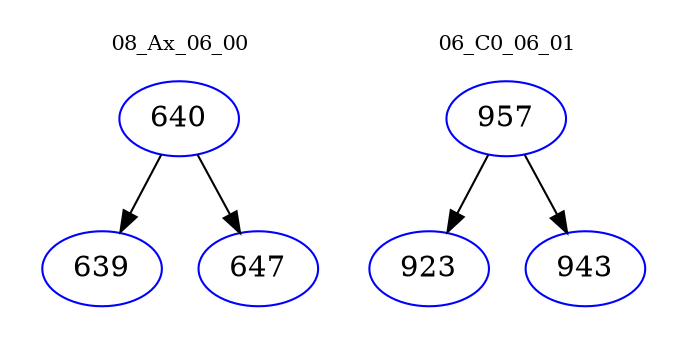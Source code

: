 digraph{
subgraph cluster_0 {
color = white
label = "08_Ax_06_00";
fontsize=10;
T0_640 [label="640", color="blue"]
T0_640 -> T0_639 [color="black"]
T0_639 [label="639", color="blue"]
T0_640 -> T0_647 [color="black"]
T0_647 [label="647", color="blue"]
}
subgraph cluster_1 {
color = white
label = "06_C0_06_01";
fontsize=10;
T1_957 [label="957", color="blue"]
T1_957 -> T1_923 [color="black"]
T1_923 [label="923", color="blue"]
T1_957 -> T1_943 [color="black"]
T1_943 [label="943", color="blue"]
}
}

